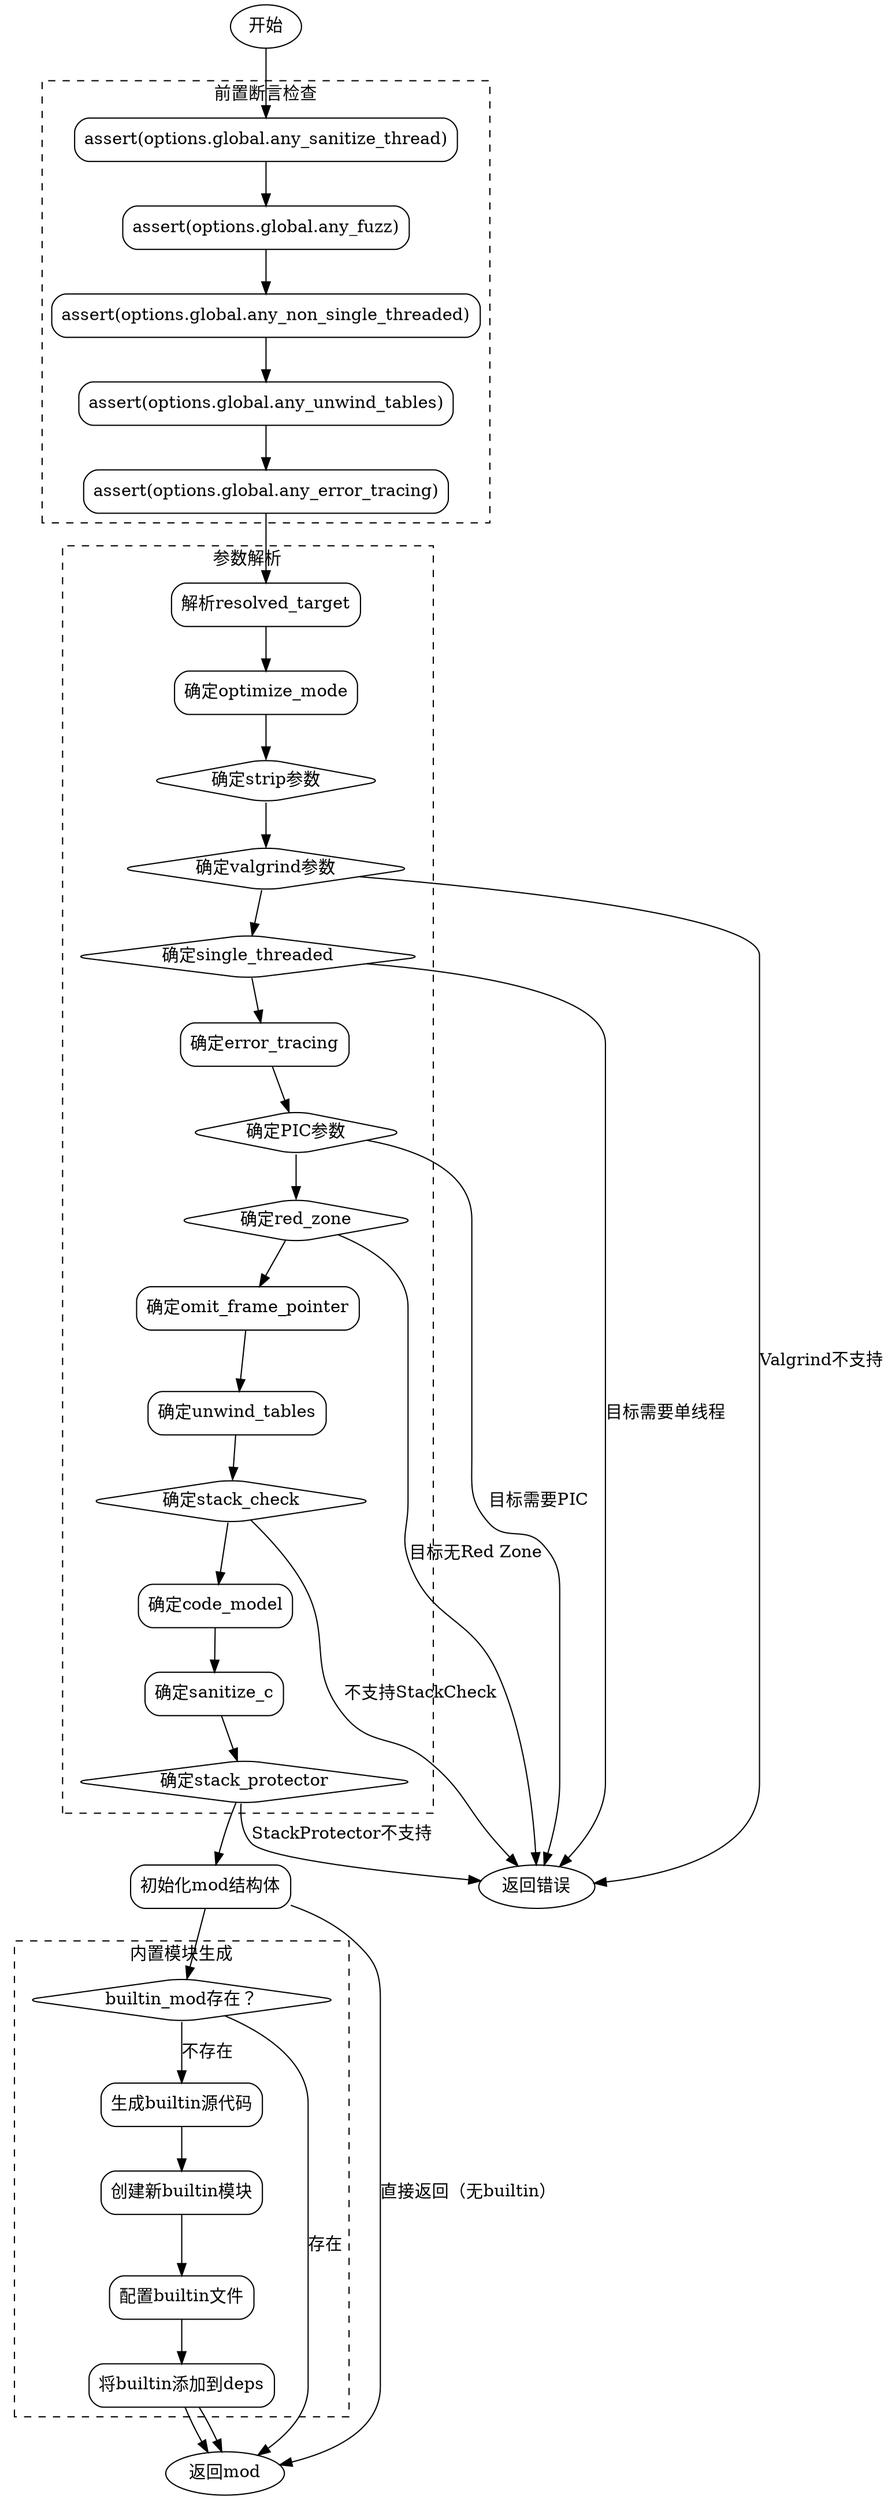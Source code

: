 
digraph create_flowchart {
    rankdir=TB;
    node [shape=rectangle, style=rounded];
    edge [arrowhead=normal];

    start [label="开始", shape=ellipse];
    end [label="返回mod", shape=ellipse];
    error [label="返回错误", shape=ellipse];

    // 初始断言检查
    subgraph cluster_asserts {
        label="前置断言检查";
        style=dashed;
        assert1 [label="assert(options.global.any_sanitize_thread)"];
        assert2 [label="assert(options.global.any_fuzz)"];
        assert3 [label="assert(options.global.any_non_single_threaded)"];
        assert4 [label="assert(options.global.any_unwind_tables)"];
        assert5 [label="assert(options.global.any_error_tracing)"];
    }

    // 参数解析部分
    subgraph cluster_params {
        label="参数解析";
        style=dashed;

        resolved_target [label="解析resolved_target"];
        optimize_mode [label="确定optimize_mode"];
        strip [label="确定strip参数", shape=diamond];
        valgrind [label="确定valgrind参数", shape=diamond];
        single_threaded [label="确定single_threaded", shape=diamond];
        error_tracing [label="确定error_tracing"];
        pic [label="确定PIC参数", shape=diamond];
        red_zone [label="确定red_zone", shape=diamond];
        omit_frame_pointer [label="确定omit_frame_pointer"];
        unwind_tables [label="确定unwind_tables"];
        stack_check [label="确定stack_check", shape=diamond];
        code_model [label="确定code_model"];
        sanitize_c [label="确定sanitize_c"];
        stack_protector [label="确定stack_protector", shape=diamond];
    }

    // 模块初始化
    init_mod [label="初始化mod结构体"];

    // 内置模块处理
    subgraph cluster_builtin {
        label="内置模块生成";
        style=dashed;
        check_builtin [label="builtin_mod存在？", shape=diamond];
        generate_source [label="生成builtin源代码"];
        create_new_mod [label="创建新builtin模块"];
        setup_builtin_file [label="配置builtin文件"];
        add_dependency [label="将builtin添加到deps"];
    }

    // 主流程连接
    start -> assert1;
    assert1 -> assert2 -> assert3 -> assert4 -> assert5;
    assert5 -> resolved_target;

    resolved_target -> optimize_mode -> strip;
    strip -> valgrind -> single_threaded -> error_tracing -> pic;
    pic -> red_zone -> omit_frame_pointer -> unwind_tables -> stack_check;
    stack_check -> code_model -> sanitize_c -> stack_protector;

    stack_protector -> init_mod;
    init_mod -> check_builtin;

    // 内置模块分支
    check_builtin -> generate_source [label="不存在"];
    generate_source -> create_new_mod -> setup_builtin_file -> add_dependency -> end;
    check_builtin -> end [label="存在"];

    // 错误处理路径
    valgrind -> error [label="Valgrind不支持"];
    single_threaded -> error [label="目标需要单线程"];
    pic -> error [label="目标需要PIC"];
    red_zone -> error [label="目标无Red Zone"];
    stack_check -> error [label="不支持StackCheck"];
    stack_protector -> error [label="StackProtector不支持"];
    
    // 正常结束路径
    add_dependency -> end;
    init_mod -> end [label="直接返回（无builtin）"];
}
